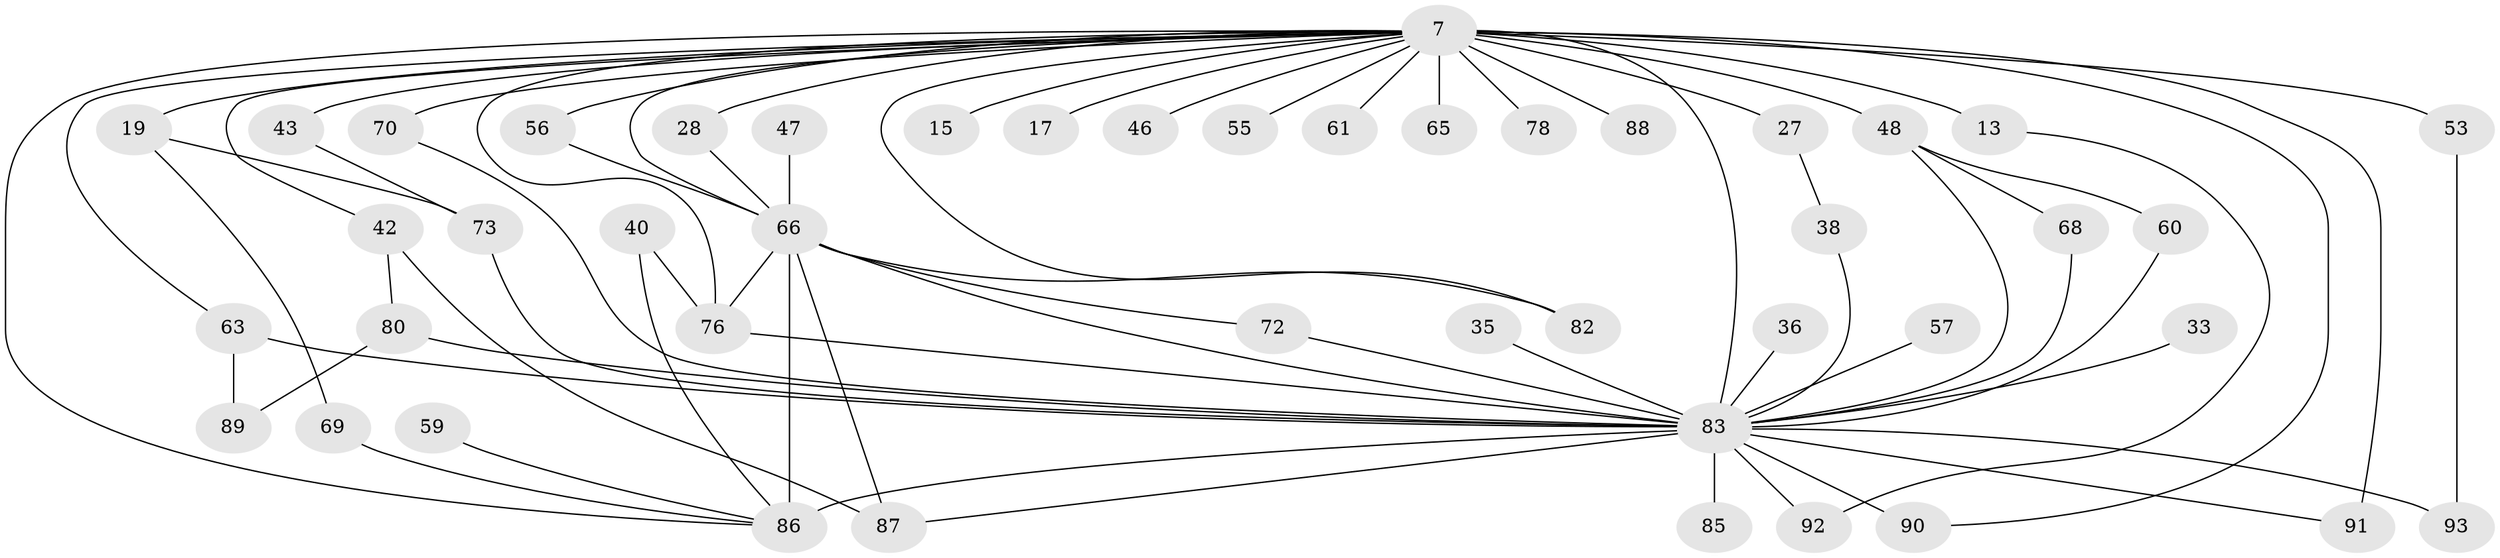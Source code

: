 // original degree distribution, {22: 0.010752688172043012, 25: 0.021505376344086023, 20: 0.010752688172043012, 13: 0.010752688172043012, 24: 0.010752688172043012, 23: 0.010752688172043012, 12: 0.010752688172043012, 15: 0.010752688172043012, 28: 0.010752688172043012, 3: 0.20430107526881722, 6: 0.021505376344086023, 2: 0.5591397849462365, 4: 0.08602150537634409, 5: 0.021505376344086023}
// Generated by graph-tools (version 1.1) at 2025/45/03/09/25 04:45:58]
// undirected, 46 vertices, 72 edges
graph export_dot {
graph [start="1"]
  node [color=gray90,style=filled];
  7 [super="+5+3"];
  13;
  15;
  17;
  19;
  27;
  28;
  33;
  35;
  36;
  38;
  40;
  42;
  43;
  46;
  47;
  48 [super="+26+39"];
  53;
  55;
  56;
  57;
  59;
  60;
  61;
  63 [super="+29"];
  65;
  66 [super="+9+31+8"];
  68;
  69;
  70 [super="+18+11"];
  72;
  73 [super="+20"];
  76 [super="+64+74+12"];
  78;
  80 [super="+52"];
  82;
  83 [super="+32+67+77+79+81"];
  85 [super="+25"];
  86 [super="+14+41+45+75+54"];
  87 [super="+58"];
  88;
  89;
  90 [super="+49+84"];
  91 [super="+62+21"];
  92;
  93 [super="+71"];
  7 -- 15 [weight=2];
  7 -- 27 [weight=2];
  7 -- 42 [weight=2];
  7 -- 48 [weight=4];
  7 -- 53 [weight=2];
  7 -- 56;
  7 -- 61 [weight=2];
  7 -- 65 [weight=2];
  7 -- 70 [weight=3];
  7 -- 17 [weight=2];
  7 -- 19 [weight=2];
  7 -- 88 [weight=2];
  7 -- 28;
  7 -- 43;
  7 -- 46 [weight=2];
  7 -- 55 [weight=2];
  7 -- 66 [weight=14];
  7 -- 13 [weight=2];
  7 -- 78 [weight=2];
  7 -- 82;
  7 -- 83 [weight=20];
  7 -- 63;
  7 -- 90 [weight=2];
  7 -- 86 [weight=2];
  7 -- 91 [weight=3];
  7 -- 76;
  13 -- 92;
  19 -- 69;
  19 -- 73;
  27 -- 38;
  28 -- 66;
  33 -- 83;
  35 -- 83 [weight=2];
  36 -- 83 [weight=2];
  38 -- 83;
  40 -- 76;
  40 -- 86;
  42 -- 80;
  42 -- 87;
  43 -- 73;
  47 -- 66 [weight=2];
  48 -- 68;
  48 -- 60;
  48 -- 83;
  53 -- 93;
  56 -- 66;
  57 -- 83 [weight=2];
  59 -- 86 [weight=2];
  60 -- 83;
  63 -- 89;
  63 -- 83 [weight=2];
  66 -- 87;
  66 -- 72;
  66 -- 82;
  66 -- 86 [weight=3];
  66 -- 83 [weight=9];
  66 -- 76;
  68 -- 83;
  69 -- 86;
  70 -- 83;
  72 -- 83;
  73 -- 83 [weight=2];
  76 -- 83 [weight=4];
  80 -- 89;
  80 -- 83 [weight=2];
  83 -- 85 [weight=3];
  83 -- 90 [weight=3];
  83 -- 92;
  83 -- 93 [weight=2];
  83 -- 86 [weight=5];
  83 -- 87;
  83 -- 91;
}
